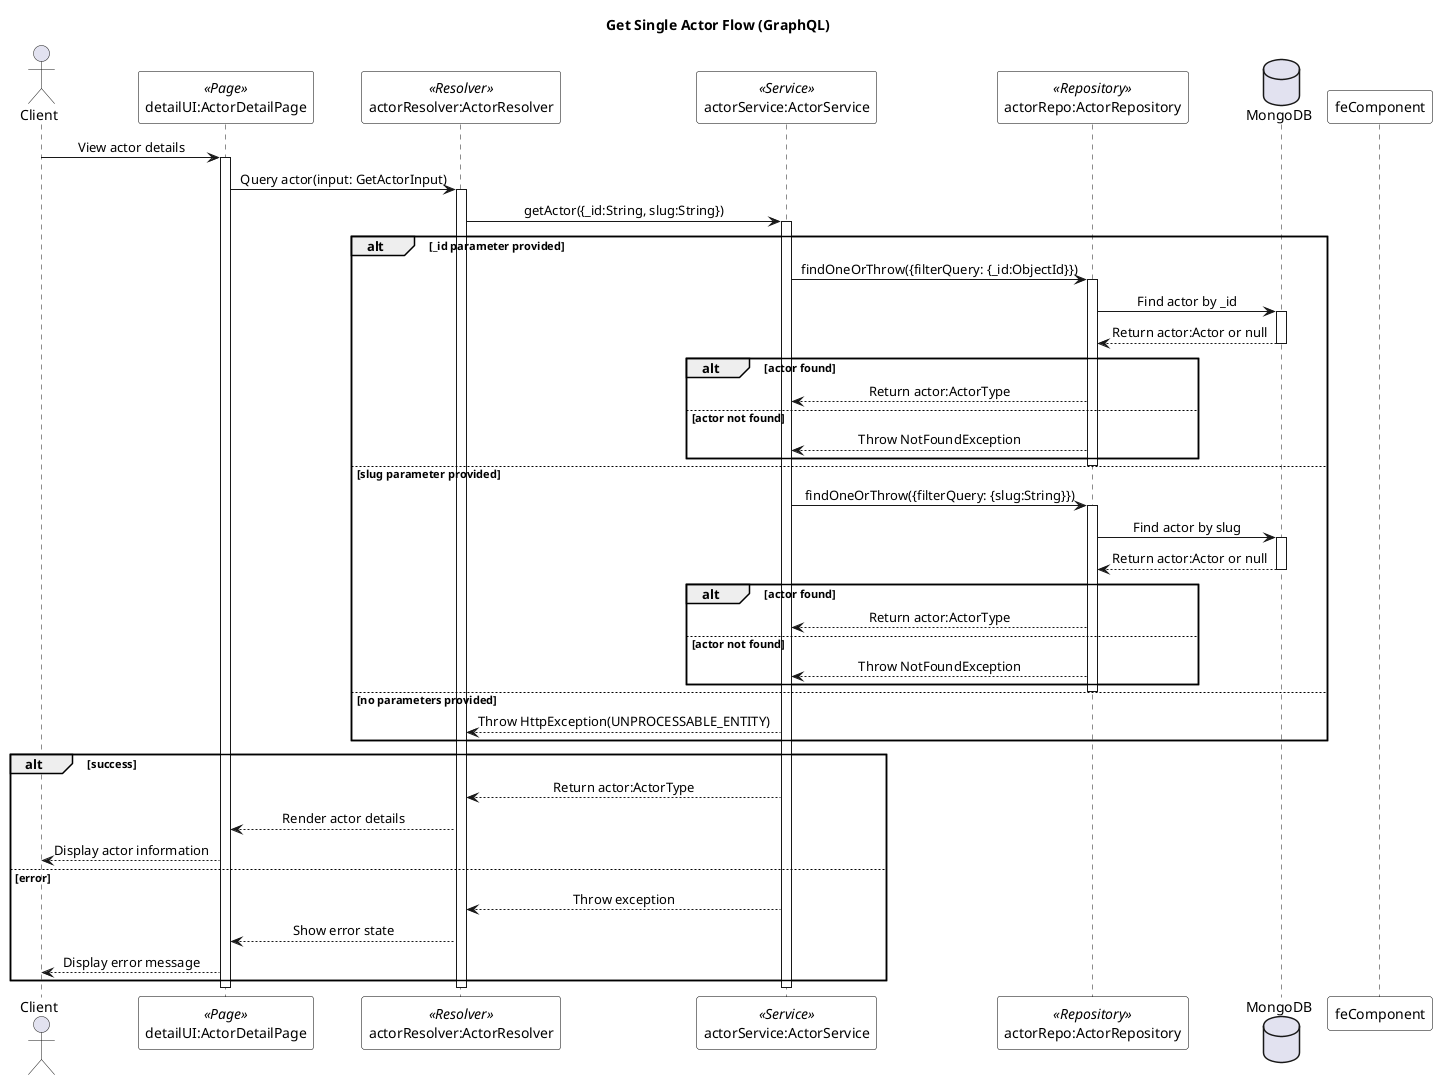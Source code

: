 @startuml Get Single Actor Flow

skinparam SequenceMessageAlignment center
skinparam SequenceBoxBackgroundColor white
skinparam SequenceBoxBorderColor black
skinparam NoteBackgroundColor lightyellow
skinparam NoteBorderColor black
skinparam ParticipantBackgroundColor white
skinparam ParticipantBorderColor black

title Get Single Actor Flow (GraphQL)

actor "Client" as appClient
participant "detailUI:ActorDetailPage" as detailUI <<Page>>
participant "actorResolver:ActorResolver" as actorResolver <<Resolver>>
participant "actorService:ActorService" as actorService <<Service>>
participant "actorRepo:ActorRepository" as actorRepo <<Repository>>
database "MongoDB" as mongoDB

appClient -> detailUI : View actor details
activate detailUI
detailUI -> actorResolver : Query actor(input: GetActorInput)
activate actorResolver

actorResolver -> actorService : getActor({_id:String, slug:String})
activate actorService

alt _id parameter provided
    actorService -> actorRepo : findOneOrThrow({filterQuery: {_id:ObjectId}})
    activate actorRepo

    actorRepo -> mongoDB : Find actor by _id
    activate mongoDB
    mongoDB --> actorRepo : Return actor:Actor or null
    deactivate mongoDB

    alt actor found
        actorRepo --> actorService : Return actor:ActorType
    else actor not found
        actorRepo --> actorService : Throw NotFoundException
    end

    deactivate actorRepo
else slug parameter provided
    actorService -> actorRepo : findOneOrThrow({filterQuery: {slug:String}})
    activate actorRepo

    actorRepo -> mongoDB : Find actor by slug
    activate mongoDB
    mongoDB --> actorRepo : Return actor:Actor or null
    deactivate mongoDB

    alt actor found
        actorRepo --> actorService : Return actor:ActorType
    else actor not found
        actorRepo --> actorService : Throw NotFoundException
    end

    deactivate actorRepo
else no parameters provided
    actorService --> actorResolver : Throw HttpException(UNPROCESSABLE_ENTITY)
end

alt success
    actorService --> actorResolver : Return actor:ActorType
    actorResolver --> detailUI : Render actor details
    detailUI --> appClient : Display actor information
else error
    actorService --> actorResolver : Throw exception
    actorResolver --> detailUI : Show error state
    detailUI --> appClient : Display error message
end

deactivate actorService
deactivate actorResolver
deactivate feComponent
deactivate detailUI

@enduml
